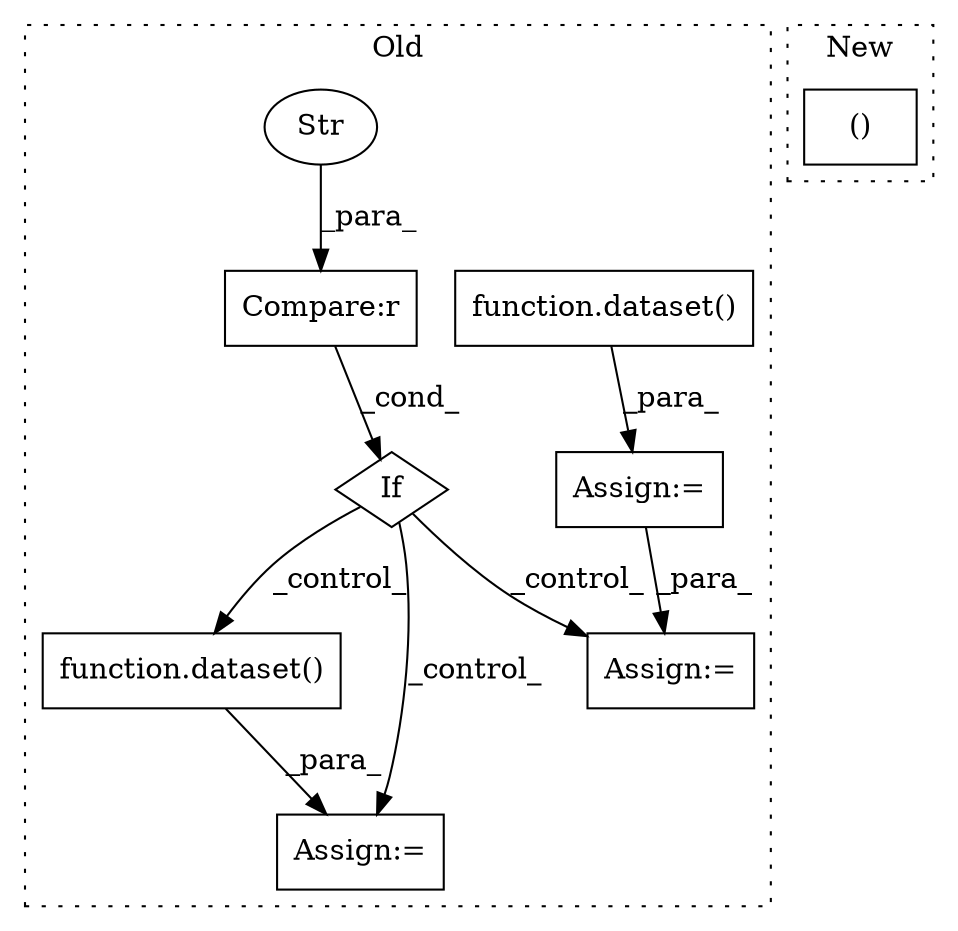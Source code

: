 digraph G {
subgraph cluster0 {
1 [label="function.dataset()" a="75" s="2536" l="81" shape="box"];
3 [label="Assign:=" a="68" s="3025" l="3" shape="box"];
4 [label="Assign:=" a="68" s="2533" l="3" shape="box"];
5 [label="If" a="96" s="2732" l="3" shape="diamond"];
6 [label="Compare:r" a="40" s="2735" l="24" shape="box"];
7 [label="Str" a="66" s="2748" l="11" shape="ellipse"];
8 [label="function.dataset()" a="75" s="2784" l="95" shape="box"];
9 [label="Assign:=" a="68" s="2781" l="3" shape="box"];
label = "Old";
style="dotted";
}
subgraph cluster1 {
2 [label="()" a="54" s="3120" l="43" shape="box"];
label = "New";
style="dotted";
}
1 -> 4 [label="_para_"];
4 -> 3 [label="_para_"];
5 -> 9 [label="_control_"];
5 -> 8 [label="_control_"];
5 -> 3 [label="_control_"];
6 -> 5 [label="_cond_"];
7 -> 6 [label="_para_"];
8 -> 9 [label="_para_"];
}